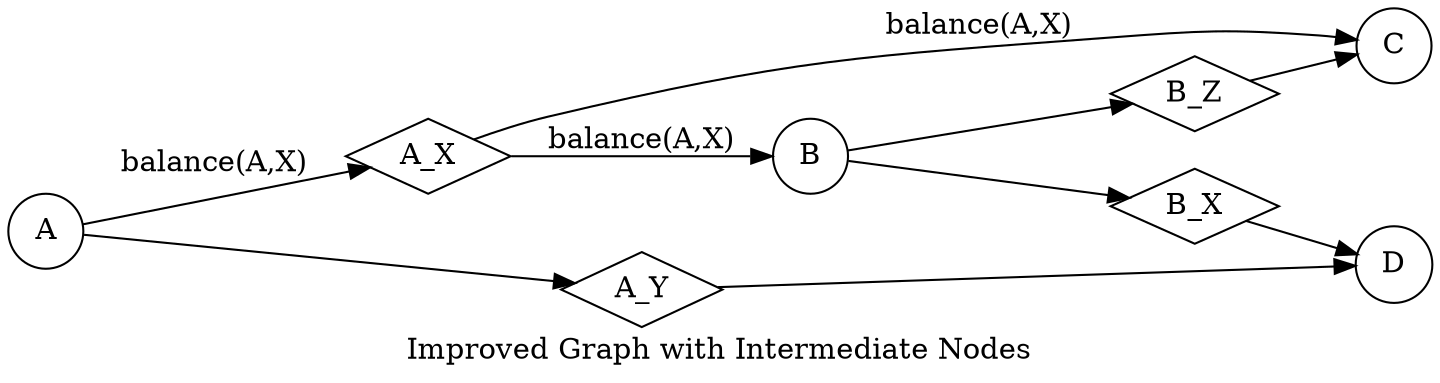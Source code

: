digraph G {
    rankdir=LR;
    node [shape=circle];
    
    A [label="A"];
    B [label="B"];
    C [label="C"];
    D [label="D"];

    A_X [label="A_X", shape=diamond];
    A_Y [label="A_Y", shape=diamond];
    B_X [label="B_X", shape=diamond];
    B_Z [label="B_Z", shape=diamond];

    A -> A_X [label="balance(A,X)"];
    A -> A_Y;
    B -> B_X;
    B -> B_Z;

    A_X -> B [label="balance(A,X)"];
    A_X -> C [label="balance(A,X)"];
    A_Y -> D;
    B_X -> D;
    B_Z -> C;

    label = "Improved Graph with Intermediate Nodes";
}